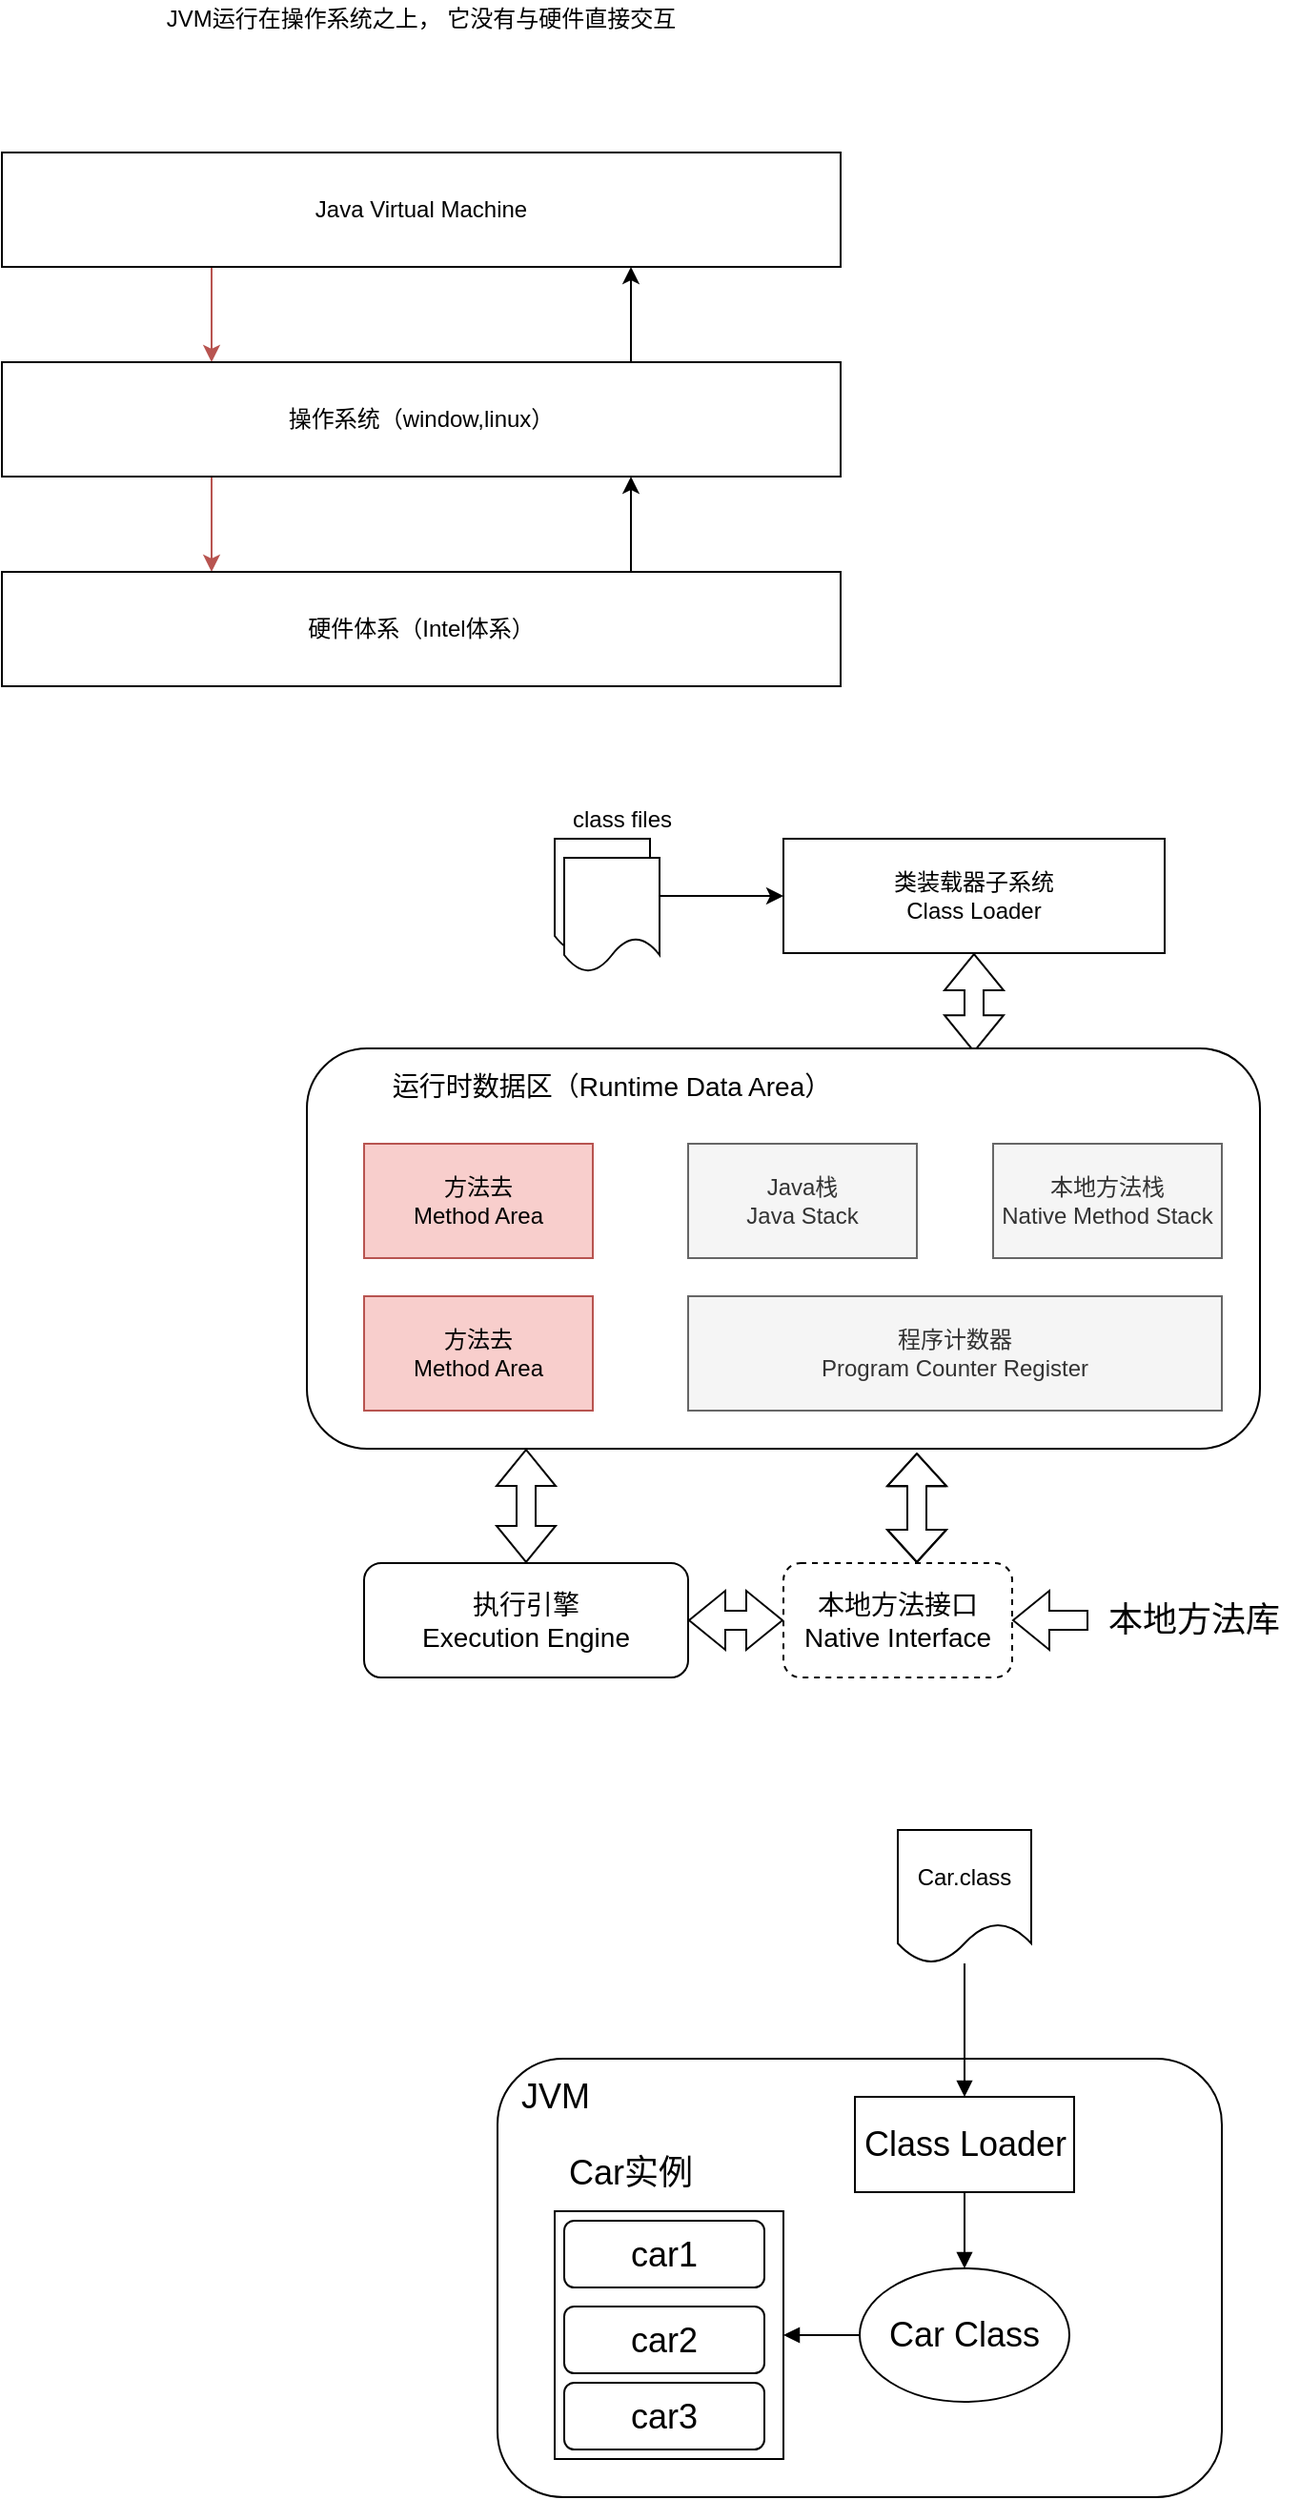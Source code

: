 <mxfile version="13.7.3" type="github">
  <diagram name="Page-1" id="13e1069c-82ec-6db2-03f1-153e76fe0fe0">
    <mxGraphModel dx="868" dy="460" grid="1" gridSize="10" guides="1" tooltips="1" connect="1" arrows="1" fold="1" page="1" pageScale="1" pageWidth="1100" pageHeight="850" background="#ffffff" math="0" shadow="0">
      <root>
        <mxCell id="0" />
        <mxCell id="1" parent="0" />
        <mxCell id="bRM6I-gP7ziTA_tlgR9t-5" style="edgeStyle=orthogonalEdgeStyle;rounded=0;orthogonalLoop=1;jettySize=auto;html=1;exitX=0.25;exitY=1;exitDx=0;exitDy=0;entryX=0.25;entryY=0;entryDx=0;entryDy=0;fillColor=#f8cecc;strokeColor=#b85450;" edge="1" parent="1" source="bRM6I-gP7ziTA_tlgR9t-1" target="bRM6I-gP7ziTA_tlgR9t-2">
          <mxGeometry relative="1" as="geometry" />
        </mxCell>
        <mxCell id="bRM6I-gP7ziTA_tlgR9t-1" value="Java Virtual Machine" style="rounded=0;whiteSpace=wrap;html=1;" vertex="1" parent="1">
          <mxGeometry x="100" y="190" width="440" height="60" as="geometry" />
        </mxCell>
        <mxCell id="bRM6I-gP7ziTA_tlgR9t-6" style="edgeStyle=orthogonalEdgeStyle;rounded=0;orthogonalLoop=1;jettySize=auto;html=1;exitX=0.75;exitY=0;exitDx=0;exitDy=0;entryX=0.75;entryY=1;entryDx=0;entryDy=0;" edge="1" parent="1" source="bRM6I-gP7ziTA_tlgR9t-2" target="bRM6I-gP7ziTA_tlgR9t-1">
          <mxGeometry relative="1" as="geometry" />
        </mxCell>
        <mxCell id="bRM6I-gP7ziTA_tlgR9t-9" style="edgeStyle=orthogonalEdgeStyle;rounded=0;orthogonalLoop=1;jettySize=auto;html=1;exitX=0.25;exitY=1;exitDx=0;exitDy=0;entryX=0.25;entryY=0;entryDx=0;entryDy=0;fillColor=#f8cecc;strokeColor=#b85450;" edge="1" parent="1" source="bRM6I-gP7ziTA_tlgR9t-2" target="bRM6I-gP7ziTA_tlgR9t-7">
          <mxGeometry relative="1" as="geometry" />
        </mxCell>
        <mxCell id="bRM6I-gP7ziTA_tlgR9t-2" value="操作系统（window,linux）" style="whiteSpace=wrap;html=1;rounded=0;" vertex="1" parent="1">
          <mxGeometry x="100" y="300" width="440" height="60" as="geometry" />
        </mxCell>
        <mxCell id="bRM6I-gP7ziTA_tlgR9t-10" style="edgeStyle=orthogonalEdgeStyle;rounded=0;orthogonalLoop=1;jettySize=auto;html=1;exitX=0.75;exitY=0;exitDx=0;exitDy=0;entryX=0.75;entryY=1;entryDx=0;entryDy=0;" edge="1" parent="1" source="bRM6I-gP7ziTA_tlgR9t-7" target="bRM6I-gP7ziTA_tlgR9t-2">
          <mxGeometry relative="1" as="geometry" />
        </mxCell>
        <mxCell id="bRM6I-gP7ziTA_tlgR9t-7" value="硬件体系（Intel体系）" style="whiteSpace=wrap;html=1;rounded=0;" vertex="1" parent="1">
          <mxGeometry x="100" y="410" width="440" height="60" as="geometry" />
        </mxCell>
        <mxCell id="bRM6I-gP7ziTA_tlgR9t-11" value="JVM运行在操作系统之上， 它没有与硬件直接交互" style="text;html=1;strokeColor=none;fillColor=none;align=center;verticalAlign=middle;whiteSpace=wrap;rounded=0;" vertex="1" parent="1">
          <mxGeometry x="170" y="110" width="300" height="20" as="geometry" />
        </mxCell>
        <mxCell id="bRM6I-gP7ziTA_tlgR9t-19" value="" style="edgeStyle=orthogonalEdgeStyle;rounded=0;orthogonalLoop=1;jettySize=auto;html=1;" edge="1" parent="1" source="bRM6I-gP7ziTA_tlgR9t-16" target="bRM6I-gP7ziTA_tlgR9t-18">
          <mxGeometry relative="1" as="geometry" />
        </mxCell>
        <mxCell id="bRM6I-gP7ziTA_tlgR9t-16" value="" style="shape=document;whiteSpace=wrap;html=1;boundedLbl=1;fillColor=#ffffff;gradientColor=#ffffff;" vertex="1" parent="1">
          <mxGeometry x="390" y="550" width="50" height="60" as="geometry" />
        </mxCell>
        <mxCell id="bRM6I-gP7ziTA_tlgR9t-17" value="class files&lt;br&gt;" style="text;html=1;align=center;verticalAlign=middle;resizable=0;points=[];autosize=1;" vertex="1" parent="1">
          <mxGeometry x="390" y="530" width="70" height="20" as="geometry" />
        </mxCell>
        <mxCell id="bRM6I-gP7ziTA_tlgR9t-53" style="edgeStyle=orthogonalEdgeStyle;shape=flexArrow;rounded=0;orthogonalLoop=1;jettySize=auto;html=1;entryX=0.7;entryY=0.01;entryDx=0;entryDy=0;entryPerimeter=0;startArrow=block;endArrow=block;fillColor=#ffffff;fontSize=18;" edge="1" parent="1" source="bRM6I-gP7ziTA_tlgR9t-18" target="bRM6I-gP7ziTA_tlgR9t-21">
          <mxGeometry relative="1" as="geometry" />
        </mxCell>
        <mxCell id="bRM6I-gP7ziTA_tlgR9t-18" value="类装载器子系统&lt;br&gt;Class Loader" style="whiteSpace=wrap;html=1;gradientColor=#ffffff;" vertex="1" parent="1">
          <mxGeometry x="510" y="550" width="200" height="60" as="geometry" />
        </mxCell>
        <mxCell id="bRM6I-gP7ziTA_tlgR9t-21" value="" style="rounded=1;whiteSpace=wrap;html=1;" vertex="1" parent="1">
          <mxGeometry x="260" y="660" width="500" height="210" as="geometry" />
        </mxCell>
        <mxCell id="bRM6I-gP7ziTA_tlgR9t-22" value="Java栈&lt;br&gt;Java Stack" style="rounded=0;whiteSpace=wrap;html=1;fillColor=#f5f5f5;strokeColor=#666666;fontColor=#333333;" vertex="1" parent="1">
          <mxGeometry x="460" y="710" width="120" height="60" as="geometry" />
        </mxCell>
        <mxCell id="bRM6I-gP7ziTA_tlgR9t-23" value="本地方法栈&lt;br&gt;Native Method Stack" style="rounded=0;whiteSpace=wrap;html=1;fillColor=#f5f5f5;strokeColor=#666666;fontColor=#333333;" vertex="1" parent="1">
          <mxGeometry x="620" y="710" width="120" height="60" as="geometry" />
        </mxCell>
        <mxCell id="bRM6I-gP7ziTA_tlgR9t-24" value="程序计数器&lt;br&gt;Program Counter Register" style="rounded=0;whiteSpace=wrap;html=1;fillColor=#f5f5f5;strokeColor=#666666;fontColor=#333333;" vertex="1" parent="1">
          <mxGeometry x="460" y="790" width="280" height="60" as="geometry" />
        </mxCell>
        <mxCell id="bRM6I-gP7ziTA_tlgR9t-26" value="方法去&lt;br&gt;Method Area" style="rounded=0;whiteSpace=wrap;html=1;fillColor=#f8cecc;strokeColor=#b85450;" vertex="1" parent="1">
          <mxGeometry x="290" y="710" width="120" height="60" as="geometry" />
        </mxCell>
        <mxCell id="bRM6I-gP7ziTA_tlgR9t-27" value="方法去&lt;br&gt;Method Area" style="rounded=0;whiteSpace=wrap;html=1;fillColor=#f8cecc;strokeColor=#b85450;" vertex="1" parent="1">
          <mxGeometry x="290" y="790" width="120" height="60" as="geometry" />
        </mxCell>
        <mxCell id="bRM6I-gP7ziTA_tlgR9t-28" value="运行时数据区（Runtime Data Area）" style="text;html=1;strokeColor=none;fillColor=none;align=center;verticalAlign=middle;whiteSpace=wrap;rounded=0;fontSize=14;" vertex="1" parent="1">
          <mxGeometry x="290" y="670" width="260" height="20" as="geometry" />
        </mxCell>
        <mxCell id="bRM6I-gP7ziTA_tlgR9t-47" value="" style="edgeStyle=orthogonalEdgeStyle;shape=flexArrow;rounded=0;orthogonalLoop=1;jettySize=auto;html=1;startArrow=block;endArrow=block;fillColor=#ffffff;fontSize=18;" edge="1" parent="1" source="bRM6I-gP7ziTA_tlgR9t-41" target="bRM6I-gP7ziTA_tlgR9t-42">
          <mxGeometry relative="1" as="geometry" />
        </mxCell>
        <mxCell id="bRM6I-gP7ziTA_tlgR9t-50" style="edgeStyle=orthogonalEdgeStyle;shape=flexArrow;rounded=0;orthogonalLoop=1;jettySize=auto;html=1;entryX=0.23;entryY=1;entryDx=0;entryDy=0;entryPerimeter=0;startArrow=block;endArrow=block;fillColor=#ffffff;fontSize=18;" edge="1" parent="1" source="bRM6I-gP7ziTA_tlgR9t-41" target="bRM6I-gP7ziTA_tlgR9t-21">
          <mxGeometry relative="1" as="geometry" />
        </mxCell>
        <mxCell id="bRM6I-gP7ziTA_tlgR9t-41" value="执行引擎&lt;br&gt;Execution Engine" style="rounded=1;whiteSpace=wrap;html=1;fillColor=#ffffff;gradientColor=#ffffff;fontSize=14;" vertex="1" parent="1">
          <mxGeometry x="290" y="930" width="170" height="60" as="geometry" />
        </mxCell>
        <mxCell id="bRM6I-gP7ziTA_tlgR9t-46" value="" style="edgeStyle=orthogonalEdgeStyle;shape=flexArrow;rounded=0;orthogonalLoop=1;jettySize=auto;html=1;fillColor=#ffffff;fontSize=18;entryX=0.64;entryY=1.01;entryDx=0;entryDy=0;entryPerimeter=0;verticalAlign=bottom;arcSize=17;endArrow=block;startArrow=block;width=10;startSize=5.33;endSize=5.33;" edge="1" parent="1" source="bRM6I-gP7ziTA_tlgR9t-42" target="bRM6I-gP7ziTA_tlgR9t-21">
          <mxGeometry relative="1" as="geometry">
            <Array as="points">
              <mxPoint x="580" y="900" />
              <mxPoint x="580" y="900" />
            </Array>
          </mxGeometry>
        </mxCell>
        <mxCell id="bRM6I-gP7ziTA_tlgR9t-42" value="本地方法接口&lt;br&gt;Native Interface" style="rounded=1;whiteSpace=wrap;html=1;fillColor=#ffffff;gradientColor=#ffffff;fontSize=14;dashed=1;" vertex="1" parent="1">
          <mxGeometry x="510" y="930" width="120" height="60" as="geometry" />
        </mxCell>
        <mxCell id="bRM6I-gP7ziTA_tlgR9t-44" value="" style="edgeStyle=orthogonalEdgeStyle;shape=flexArrow;rounded=0;orthogonalLoop=1;jettySize=auto;html=1;fillColor=#ffffff;fontSize=14;" edge="1" parent="1" source="bRM6I-gP7ziTA_tlgR9t-43" target="bRM6I-gP7ziTA_tlgR9t-42">
          <mxGeometry relative="1" as="geometry" />
        </mxCell>
        <mxCell id="bRM6I-gP7ziTA_tlgR9t-43" value="本地方法库" style="text;html=1;align=center;verticalAlign=middle;resizable=0;points=[];autosize=1;fontSize=18;" vertex="1" parent="1">
          <mxGeometry x="670" y="945" width="110" height="30" as="geometry" />
        </mxCell>
        <mxCell id="bRM6I-gP7ziTA_tlgR9t-54" value="" style="shape=document;whiteSpace=wrap;html=1;boundedLbl=1;fillColor=#ffffff;gradientColor=#ffffff;" vertex="1" parent="1">
          <mxGeometry x="395" y="560" width="50" height="60" as="geometry" />
        </mxCell>
        <mxCell id="bRM6I-gP7ziTA_tlgR9t-56" value="" style="rounded=1;whiteSpace=wrap;html=1;fillColor=#ffffff;gradientColor=#ffffff;fontSize=18;" vertex="1" parent="1">
          <mxGeometry x="360" y="1190" width="380" height="230" as="geometry" />
        </mxCell>
        <mxCell id="bRM6I-gP7ziTA_tlgR9t-57" value="JVM" style="text;html=1;align=center;verticalAlign=middle;resizable=0;points=[];autosize=1;fontSize=18;" vertex="1" parent="1">
          <mxGeometry x="365" y="1195" width="50" height="30" as="geometry" />
        </mxCell>
        <mxCell id="bRM6I-gP7ziTA_tlgR9t-63" style="edgeStyle=orthogonalEdgeStyle;rounded=0;orthogonalLoop=1;jettySize=auto;html=1;startArrow=none;endArrow=block;fillColor=#ffffff;fontSize=18;startFill=0;" edge="1" parent="1" source="bRM6I-gP7ziTA_tlgR9t-58" target="bRM6I-gP7ziTA_tlgR9t-60">
          <mxGeometry relative="1" as="geometry" />
        </mxCell>
        <mxCell id="bRM6I-gP7ziTA_tlgR9t-58" value="Car.class" style="shape=document;whiteSpace=wrap;html=1;boundedLbl=1;fillColor=#ffffff;gradientColor=#ffffff;" vertex="1" parent="1">
          <mxGeometry x="570" y="1070" width="70" height="70" as="geometry" />
        </mxCell>
        <mxCell id="bRM6I-gP7ziTA_tlgR9t-62" value="" style="edgeStyle=orthogonalEdgeStyle;rounded=0;orthogonalLoop=1;jettySize=auto;html=1;startArrow=none;endArrow=block;fillColor=#ffffff;fontSize=18;startFill=0;" edge="1" parent="1" source="bRM6I-gP7ziTA_tlgR9t-60" target="bRM6I-gP7ziTA_tlgR9t-61">
          <mxGeometry relative="1" as="geometry" />
        </mxCell>
        <mxCell id="bRM6I-gP7ziTA_tlgR9t-60" value="Class Loader" style="rounded=0;whiteSpace=wrap;html=1;fillColor=#ffffff;gradientColor=#ffffff;fontSize=18;" vertex="1" parent="1">
          <mxGeometry x="547.5" y="1210" width="115" height="50" as="geometry" />
        </mxCell>
        <mxCell id="bRM6I-gP7ziTA_tlgR9t-70" style="edgeStyle=orthogonalEdgeStyle;rounded=0;orthogonalLoop=1;jettySize=auto;html=1;exitX=0;exitY=0.5;exitDx=0;exitDy=0;entryX=1;entryY=0.5;entryDx=0;entryDy=0;startArrow=none;endArrow=block;fillColor=#ffffff;fontSize=18;textDirection=rtl;startFill=0;" edge="1" parent="1" source="bRM6I-gP7ziTA_tlgR9t-61" target="bRM6I-gP7ziTA_tlgR9t-64">
          <mxGeometry relative="1" as="geometry" />
        </mxCell>
        <mxCell id="bRM6I-gP7ziTA_tlgR9t-61" value="Car Class" style="ellipse;whiteSpace=wrap;html=1;fillColor=#ffffff;gradientColor=#ffffff;fontSize=18;" vertex="1" parent="1">
          <mxGeometry x="550" y="1300" width="110" height="70" as="geometry" />
        </mxCell>
        <mxCell id="bRM6I-gP7ziTA_tlgR9t-64" value="" style="rounded=0;whiteSpace=wrap;html=1;fillColor=#ffffff;gradientColor=#ffffff;fontSize=18;" vertex="1" parent="1">
          <mxGeometry x="390" y="1270" width="120" height="130" as="geometry" />
        </mxCell>
        <mxCell id="bRM6I-gP7ziTA_tlgR9t-65" value="Car实例" style="text;html=1;strokeColor=none;fillColor=none;align=center;verticalAlign=middle;whiteSpace=wrap;rounded=0;fontSize=18;" vertex="1" parent="1">
          <mxGeometry x="390" y="1240" width="80" height="20" as="geometry" />
        </mxCell>
        <mxCell id="bRM6I-gP7ziTA_tlgR9t-66" value="car1" style="rounded=1;whiteSpace=wrap;html=1;fillColor=#ffffff;gradientColor=#ffffff;fontSize=18;" vertex="1" parent="1">
          <mxGeometry x="395" y="1275" width="105" height="35" as="geometry" />
        </mxCell>
        <mxCell id="bRM6I-gP7ziTA_tlgR9t-67" value="car2" style="rounded=1;whiteSpace=wrap;html=1;fillColor=#ffffff;gradientColor=#ffffff;fontSize=18;" vertex="1" parent="1">
          <mxGeometry x="395" y="1320" width="105" height="35" as="geometry" />
        </mxCell>
        <mxCell id="bRM6I-gP7ziTA_tlgR9t-68" value="car3" style="rounded=1;whiteSpace=wrap;html=1;fillColor=#ffffff;gradientColor=#ffffff;fontSize=18;" vertex="1" parent="1">
          <mxGeometry x="395" y="1360" width="105" height="35" as="geometry" />
        </mxCell>
      </root>
    </mxGraphModel>
  </diagram>
</mxfile>
